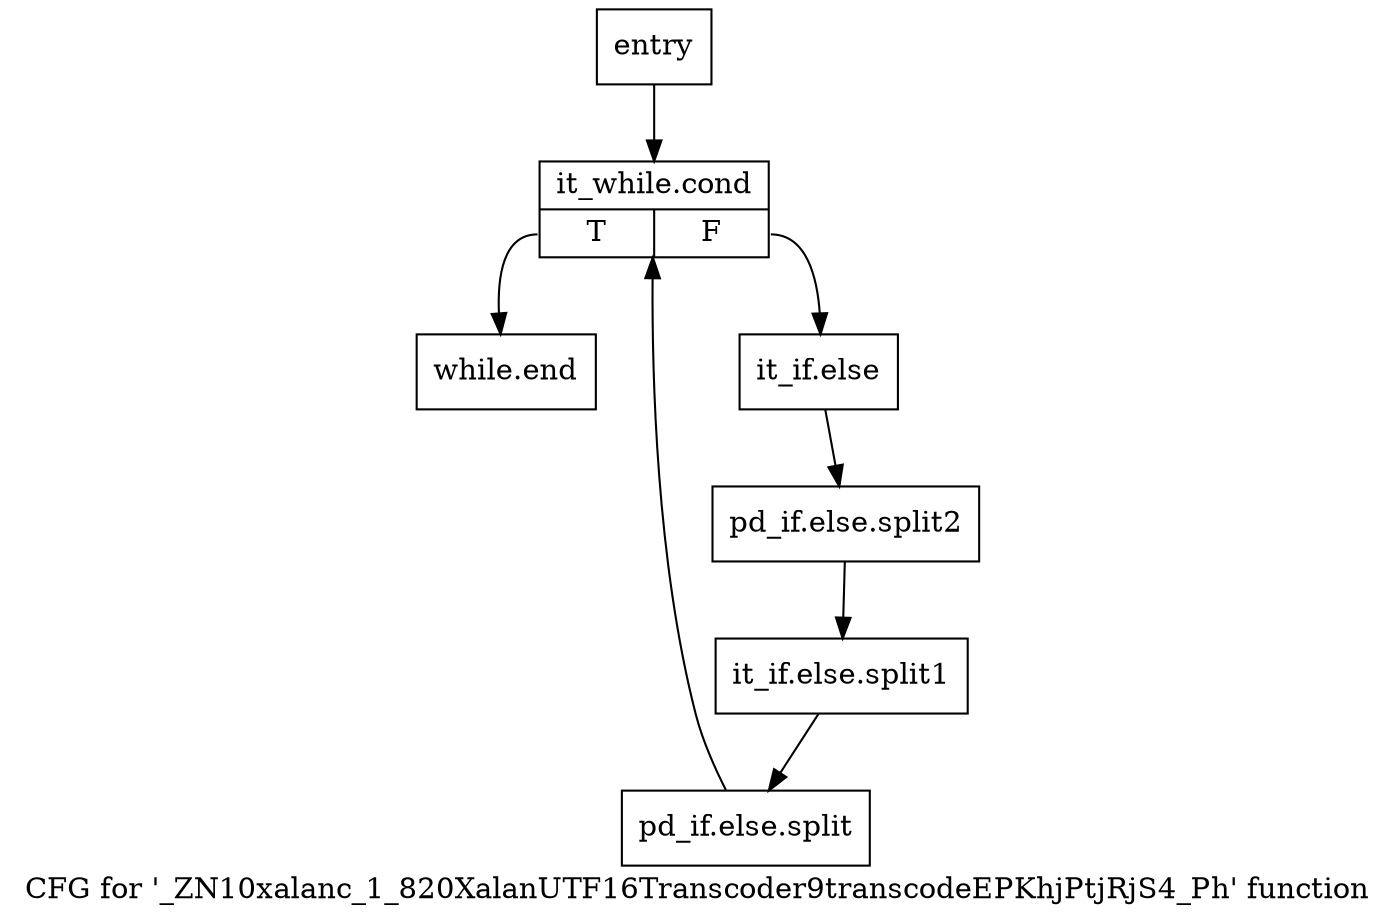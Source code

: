 digraph "CFG for '_ZN10xalanc_1_820XalanUTF16Transcoder9transcodeEPKhjPtjRjS4_Ph' function" {
	label="CFG for '_ZN10xalanc_1_820XalanUTF16Transcoder9transcodeEPKhjPtjRjS4_Ph' function";

	Node0x5fcbfd0 [shape=record,label="{entry}"];
	Node0x5fcbfd0 -> Node0x5fcc020;
	Node0x5fcc020 [shape=record,label="{it_while.cond|{<s0>T|<s1>F}}"];
	Node0x5fcc020:s0 -> Node0x5fcc0c0;
	Node0x5fcc020:s1 -> Node0x5fcc070;
	Node0x5fcc070 [shape=record,label="{it_if.else}"];
	Node0x5fcc070 -> Node0xb835ac0;
	Node0xb835ac0 [shape=record,label="{pd_if.else.split2}"];
	Node0xb835ac0 -> Node0xb835b60;
	Node0xb835b60 [shape=record,label="{it_if.else.split1}"];
	Node0xb835b60 -> Node0xb835bb0;
	Node0xb835bb0 [shape=record,label="{pd_if.else.split}"];
	Node0xb835bb0 -> Node0x5fcc020;
	Node0x5fcc0c0 [shape=record,label="{while.end}"];
}
